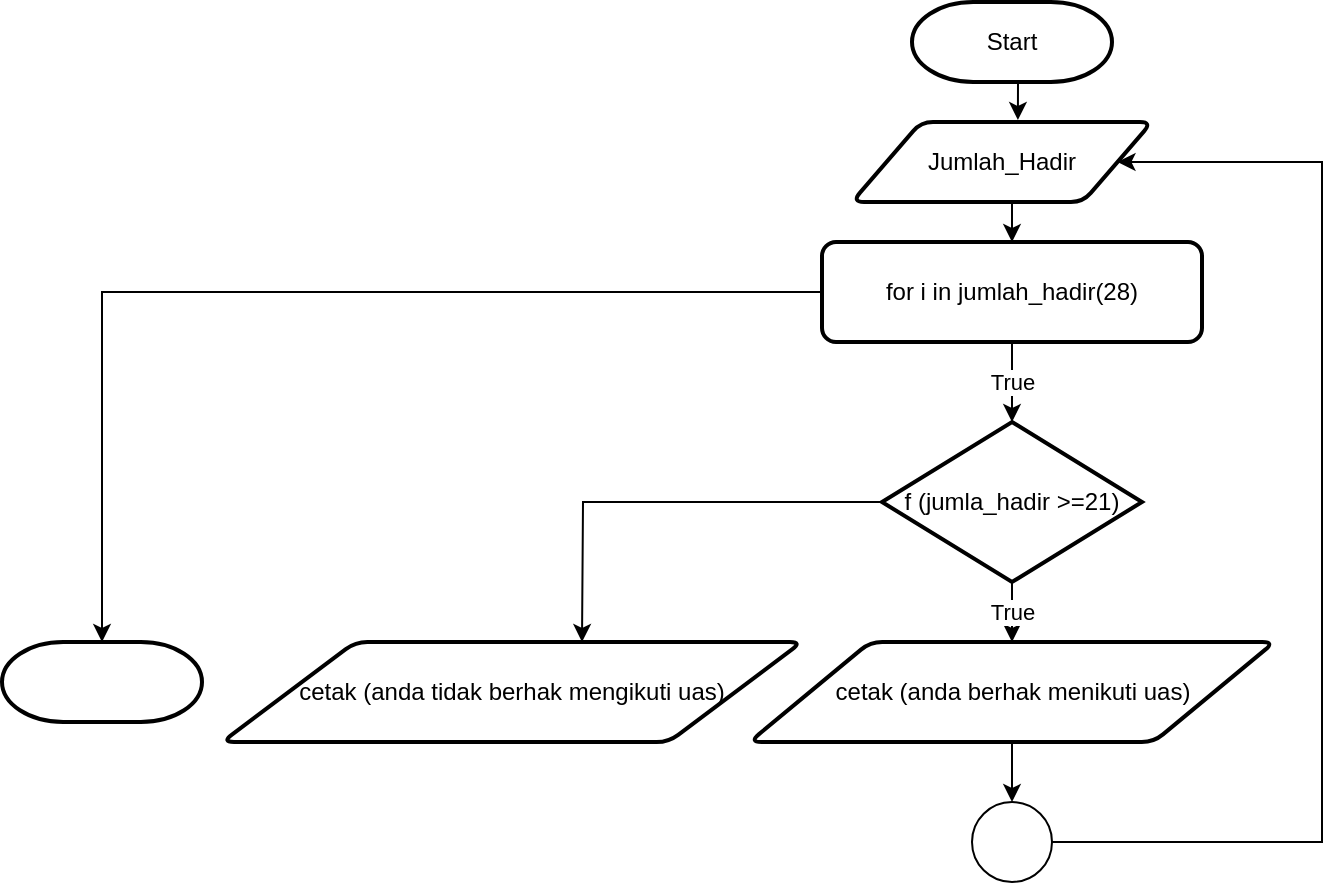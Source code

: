 <mxfile version="14.4.9" type="device"><diagram id="3qM39xY132gTzllWgt-D" name="Page-1"><mxGraphModel dx="1105" dy="408" grid="1" gridSize="10" guides="1" tooltips="1" connect="1" arrows="1" fold="1" page="1" pageScale="1" pageWidth="827" pageHeight="1169" math="0" shadow="0"><root><mxCell id="0"/><mxCell id="1" parent="0"/><mxCell id="zRDZalgqV4CqXGpqFfI0-4" style="edgeStyle=orthogonalEdgeStyle;rounded=0;orthogonalLoop=1;jettySize=auto;html=1;exitX=0.5;exitY=1;exitDx=0;exitDy=0;exitPerimeter=0;entryX=0.553;entryY=-0.025;entryDx=0;entryDy=0;entryPerimeter=0;" edge="1" parent="1" source="zRDZalgqV4CqXGpqFfI0-1" target="zRDZalgqV4CqXGpqFfI0-2"><mxGeometry relative="1" as="geometry"/></mxCell><mxCell id="zRDZalgqV4CqXGpqFfI0-1" value="Start" style="strokeWidth=2;html=1;shape=mxgraph.flowchart.terminator;whiteSpace=wrap;" vertex="1" parent="1"><mxGeometry x="245" y="20" width="100" height="40" as="geometry"/></mxCell><mxCell id="zRDZalgqV4CqXGpqFfI0-5" style="edgeStyle=orthogonalEdgeStyle;rounded=0;orthogonalLoop=1;jettySize=auto;html=1;exitX=0.5;exitY=1;exitDx=0;exitDy=0;entryX=0.5;entryY=0;entryDx=0;entryDy=0;" edge="1" parent="1" source="zRDZalgqV4CqXGpqFfI0-2" target="zRDZalgqV4CqXGpqFfI0-3"><mxGeometry relative="1" as="geometry"/></mxCell><mxCell id="zRDZalgqV4CqXGpqFfI0-2" value="Jumlah_Hadir" style="shape=parallelogram;html=1;strokeWidth=2;perimeter=parallelogramPerimeter;whiteSpace=wrap;rounded=1;arcSize=12;size=0.23;" vertex="1" parent="1"><mxGeometry x="215" y="80" width="150" height="40" as="geometry"/></mxCell><mxCell id="zRDZalgqV4CqXGpqFfI0-18" style="edgeStyle=orthogonalEdgeStyle;rounded=0;orthogonalLoop=1;jettySize=auto;html=1;exitX=0;exitY=0.5;exitDx=0;exitDy=0;entryX=0.5;entryY=0;entryDx=0;entryDy=0;entryPerimeter=0;" edge="1" parent="1" source="zRDZalgqV4CqXGpqFfI0-3" target="zRDZalgqV4CqXGpqFfI0-17"><mxGeometry relative="1" as="geometry"/></mxCell><mxCell id="zRDZalgqV4CqXGpqFfI0-3" value="for i in jumlah_hadir(28)" style="rounded=1;whiteSpace=wrap;html=1;absoluteArcSize=1;arcSize=14;strokeWidth=2;" vertex="1" parent="1"><mxGeometry x="200" y="140" width="190" height="50" as="geometry"/></mxCell><mxCell id="zRDZalgqV4CqXGpqFfI0-13" style="edgeStyle=orthogonalEdgeStyle;rounded=0;orthogonalLoop=1;jettySize=auto;html=1;exitX=0;exitY=0.5;exitDx=0;exitDy=0;exitPerimeter=0;" edge="1" parent="1" source="zRDZalgqV4CqXGpqFfI0-6"><mxGeometry relative="1" as="geometry"><mxPoint x="80" y="340" as="targetPoint"/></mxGeometry></mxCell><mxCell id="zRDZalgqV4CqXGpqFfI0-6" value="f (jumla_hadir &amp;gt;=21)" style="strokeWidth=2;html=1;shape=mxgraph.flowchart.decision;whiteSpace=wrap;" vertex="1" parent="1"><mxGeometry x="230" y="230" width="130" height="80" as="geometry"/></mxCell><mxCell id="zRDZalgqV4CqXGpqFfI0-7" value="True" style="edgeStyle=orthogonalEdgeStyle;rounded=0;orthogonalLoop=1;jettySize=auto;html=1;exitX=0.5;exitY=1;exitDx=0;exitDy=0;entryX=0.5;entryY=0;entryDx=0;entryDy=0;entryPerimeter=0;" edge="1" parent="1" source="zRDZalgqV4CqXGpqFfI0-3" target="zRDZalgqV4CqXGpqFfI0-6"><mxGeometry relative="1" as="geometry"/></mxCell><mxCell id="zRDZalgqV4CqXGpqFfI0-11" style="edgeStyle=orthogonalEdgeStyle;rounded=0;orthogonalLoop=1;jettySize=auto;html=1;exitX=0.5;exitY=1;exitDx=0;exitDy=0;entryX=0.5;entryY=0;entryDx=0;entryDy=0;entryPerimeter=0;" edge="1" parent="1" source="zRDZalgqV4CqXGpqFfI0-8" target="zRDZalgqV4CqXGpqFfI0-10"><mxGeometry relative="1" as="geometry"/></mxCell><mxCell id="zRDZalgqV4CqXGpqFfI0-8" value="cetak (anda berhak menikuti uas)" style="shape=parallelogram;html=1;strokeWidth=2;perimeter=parallelogramPerimeter;whiteSpace=wrap;rounded=1;arcSize=12;size=0.23;" vertex="1" parent="1"><mxGeometry x="163.75" y="340" width="262.5" height="50" as="geometry"/></mxCell><mxCell id="zRDZalgqV4CqXGpqFfI0-15" style="edgeStyle=orthogonalEdgeStyle;rounded=0;orthogonalLoop=1;jettySize=auto;html=1;exitX=1;exitY=0.5;exitDx=0;exitDy=0;exitPerimeter=0;entryX=1;entryY=0.5;entryDx=0;entryDy=0;" edge="1" parent="1" source="zRDZalgqV4CqXGpqFfI0-10" target="zRDZalgqV4CqXGpqFfI0-2"><mxGeometry relative="1" as="geometry"><Array as="points"><mxPoint x="450" y="440"/><mxPoint x="450" y="100"/></Array></mxGeometry></mxCell><mxCell id="zRDZalgqV4CqXGpqFfI0-10" value="" style="verticalLabelPosition=bottom;verticalAlign=top;html=1;shape=mxgraph.flowchart.on-page_reference;" vertex="1" parent="1"><mxGeometry x="275" y="420" width="40" height="40" as="geometry"/></mxCell><mxCell id="zRDZalgqV4CqXGpqFfI0-9" value="True" style="edgeStyle=orthogonalEdgeStyle;rounded=0;orthogonalLoop=1;jettySize=auto;html=1;exitX=0.5;exitY=1;exitDx=0;exitDy=0;exitPerimeter=0;entryX=0.5;entryY=0;entryDx=0;entryDy=0;" edge="1" parent="1" source="zRDZalgqV4CqXGpqFfI0-6" target="zRDZalgqV4CqXGpqFfI0-8"><mxGeometry relative="1" as="geometry"/></mxCell><mxCell id="zRDZalgqV4CqXGpqFfI0-14" value="cetak (anda tidak berhak mengikuti uas)" style="shape=parallelogram;html=1;strokeWidth=2;perimeter=parallelogramPerimeter;whiteSpace=wrap;rounded=1;arcSize=12;size=0.23;" vertex="1" parent="1"><mxGeometry x="-100" y="340" width="290" height="50" as="geometry"/></mxCell><mxCell id="zRDZalgqV4CqXGpqFfI0-17" value="" style="strokeWidth=2;html=1;shape=mxgraph.flowchart.terminator;whiteSpace=wrap;" vertex="1" parent="1"><mxGeometry x="-210" y="340" width="100" height="40" as="geometry"/></mxCell></root></mxGraphModel></diagram></mxfile>